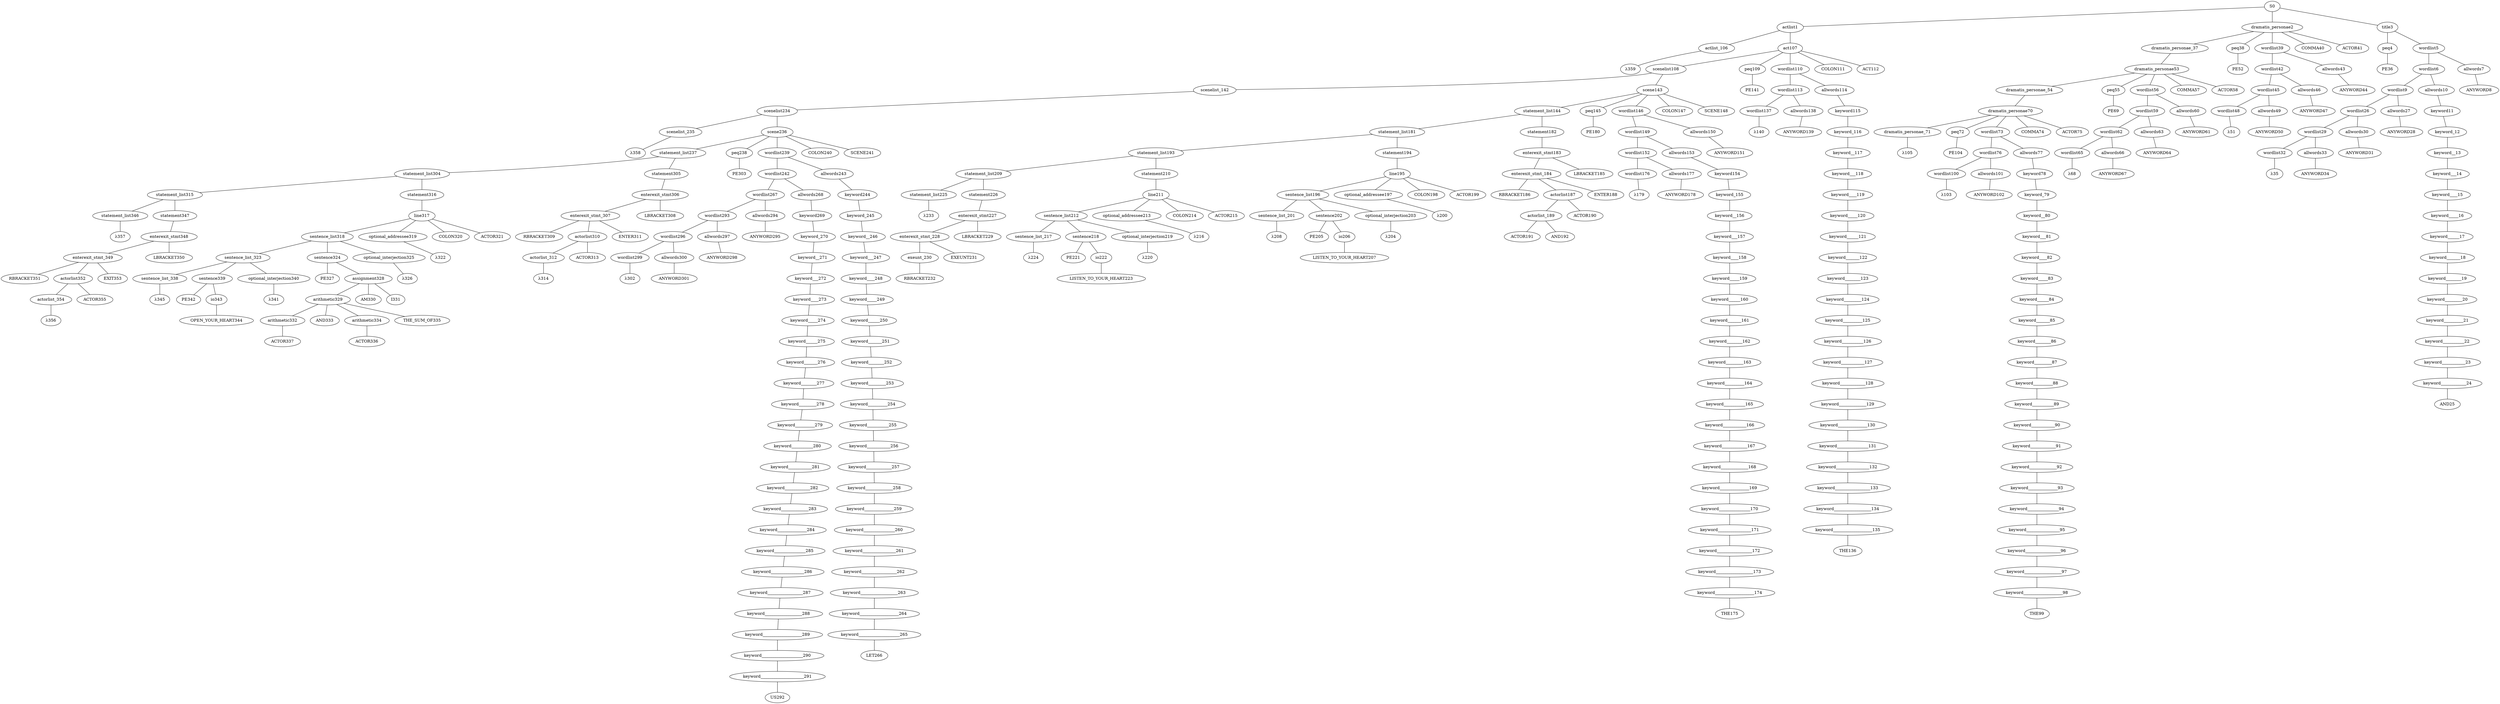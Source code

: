 strict graph {
	S0 -- actlist1
	S0 -- dramatis_personae2
	S0 -- title3

	title3 -- peq4
	title3 -- wordlist5

	wordlist5 -- wordlist6
	wordlist5 -- allwords7

	allwords7 -- ANYWORD8


	wordlist6 -- wordlist9
	wordlist6 -- allwords10

	allwords10 -- keyword11

	keyword11 -- keyword_12

	keyword_12 -- keyword__13

	keyword__13 -- keyword___14

	keyword___14 -- keyword____15

	keyword____15 -- keyword_____16

	keyword_____16 -- keyword______17

	keyword______17 -- keyword_______18

	keyword_______18 -- keyword________19

	keyword________19 -- keyword_________20

	keyword_________20 -- keyword__________21

	keyword__________21 -- keyword___________22

	keyword___________22 -- keyword____________23

	keyword____________23 -- keyword_____________24

	keyword_____________24 -- AND25


	wordlist9 -- wordlist26
	wordlist9 -- allwords27

	allwords27 -- ANYWORD28


	wordlist26 -- wordlist29
	wordlist26 -- allwords30

	allwords30 -- ANYWORD31


	wordlist29 -- wordlist32
	wordlist29 -- allwords33

	allwords33 -- ANYWORD34


	wordlist32 -- λ35

	peq4 -- PE36


	dramatis_personae2 -- dramatis_personae_37
	dramatis_personae2 -- peq38
	dramatis_personae2 -- wordlist39
	dramatis_personae2 -- COMMA40
	dramatis_personae2 -- ACTOR41



	wordlist39 -- wordlist42
	wordlist39 -- allwords43

	allwords43 -- ANYWORD44


	wordlist42 -- wordlist45
	wordlist42 -- allwords46

	allwords46 -- ANYWORD47


	wordlist45 -- wordlist48
	wordlist45 -- allwords49

	allwords49 -- ANYWORD50


	wordlist48 -- λ51

	peq38 -- PE52


	dramatis_personae_37 -- dramatis_personae53

	dramatis_personae53 -- dramatis_personae_54
	dramatis_personae53 -- peq55
	dramatis_personae53 -- wordlist56
	dramatis_personae53 -- COMMA57
	dramatis_personae53 -- ACTOR58



	wordlist56 -- wordlist59
	wordlist56 -- allwords60

	allwords60 -- ANYWORD61


	wordlist59 -- wordlist62
	wordlist59 -- allwords63

	allwords63 -- ANYWORD64


	wordlist62 -- wordlist65
	wordlist62 -- allwords66

	allwords66 -- ANYWORD67


	wordlist65 -- λ68

	peq55 -- PE69


	dramatis_personae_54 -- dramatis_personae70

	dramatis_personae70 -- dramatis_personae_71
	dramatis_personae70 -- peq72
	dramatis_personae70 -- wordlist73
	dramatis_personae70 -- COMMA74
	dramatis_personae70 -- ACTOR75



	wordlist73 -- wordlist76
	wordlist73 -- allwords77

	allwords77 -- keyword78

	keyword78 -- keyword_79

	keyword_79 -- keyword__80

	keyword__80 -- keyword___81

	keyword___81 -- keyword____82

	keyword____82 -- keyword_____83

	keyword_____83 -- keyword______84

	keyword______84 -- keyword_______85

	keyword_______85 -- keyword________86

	keyword________86 -- keyword_________87

	keyword_________87 -- keyword__________88

	keyword__________88 -- keyword___________89

	keyword___________89 -- keyword____________90

	keyword____________90 -- keyword_____________91

	keyword_____________91 -- keyword______________92

	keyword______________92 -- keyword_______________93

	keyword_______________93 -- keyword________________94

	keyword________________94 -- keyword_________________95

	keyword_________________95 -- keyword__________________96

	keyword__________________96 -- keyword___________________97

	keyword___________________97 -- keyword____________________98

	keyword____________________98 -- THE99


	wordlist76 -- wordlist100
	wordlist76 -- allwords101

	allwords101 -- ANYWORD102


	wordlist100 -- λ103

	peq72 -- PE104


	dramatis_personae_71 -- λ105

	actlist1 -- actlist_106
	actlist1 -- act107

	act107 -- scenelist108
	act107 -- peq109
	act107 -- wordlist110
	act107 -- COLON111
	act107 -- ACT112



	wordlist110 -- wordlist113
	wordlist110 -- allwords114

	allwords114 -- keyword115

	keyword115 -- keyword_116

	keyword_116 -- keyword__117

	keyword__117 -- keyword___118

	keyword___118 -- keyword____119

	keyword____119 -- keyword_____120

	keyword_____120 -- keyword______121

	keyword______121 -- keyword_______122

	keyword_______122 -- keyword________123

	keyword________123 -- keyword_________124

	keyword_________124 -- keyword__________125

	keyword__________125 -- keyword___________126

	keyword___________126 -- keyword____________127

	keyword____________127 -- keyword_____________128

	keyword_____________128 -- keyword______________129

	keyword______________129 -- keyword_______________130

	keyword_______________130 -- keyword________________131

	keyword________________131 -- keyword_________________132

	keyword_________________132 -- keyword__________________133

	keyword__________________133 -- keyword___________________134

	keyword___________________134 -- keyword____________________135

	keyword____________________135 -- THE136


	wordlist113 -- wordlist137
	wordlist113 -- allwords138

	allwords138 -- ANYWORD139


	wordlist137 -- λ140

	peq109 -- PE141


	scenelist108 -- scenelist_142
	scenelist108 -- scene143

	scene143 -- statement_list144
	scene143 -- peq145
	scene143 -- wordlist146
	scene143 -- COLON147
	scene143 -- SCENE148



	wordlist146 -- wordlist149
	wordlist146 -- allwords150

	allwords150 -- ANYWORD151


	wordlist149 -- wordlist152
	wordlist149 -- allwords153

	allwords153 -- keyword154

	keyword154 -- keyword_155

	keyword_155 -- keyword__156

	keyword__156 -- keyword___157

	keyword___157 -- keyword____158

	keyword____158 -- keyword_____159

	keyword_____159 -- keyword______160

	keyword______160 -- keyword_______161

	keyword_______161 -- keyword________162

	keyword________162 -- keyword_________163

	keyword_________163 -- keyword__________164

	keyword__________164 -- keyword___________165

	keyword___________165 -- keyword____________166

	keyword____________166 -- keyword_____________167

	keyword_____________167 -- keyword______________168

	keyword______________168 -- keyword_______________169

	keyword_______________169 -- keyword________________170

	keyword________________170 -- keyword_________________171

	keyword_________________171 -- keyword__________________172

	keyword__________________172 -- keyword___________________173

	keyword___________________173 -- keyword____________________174

	keyword____________________174 -- THE175


	wordlist152 -- wordlist176
	wordlist152 -- allwords177

	allwords177 -- ANYWORD178


	wordlist176 -- λ179

	peq145 -- PE180


	statement_list144 -- statement_list181
	statement_list144 -- statement182

	statement182 -- enterexit_stmt183

	enterexit_stmt183 -- enterexit_stmt_184
	enterexit_stmt183 -- LBRACKET185


	enterexit_stmt_184 -- RBRACKET186
	enterexit_stmt_184 -- actorlist187
	enterexit_stmt_184 -- ENTER188


	actorlist187 -- actorlist_189
	actorlist187 -- ACTOR190


	actorlist_189 -- ACTOR191
	actorlist_189 -- AND192




	statement_list181 -- statement_list193
	statement_list181 -- statement194

	statement194 -- line195

	line195 -- sentence_list196
	line195 -- optional_addressee197
	line195 -- COLON198
	line195 -- ACTOR199



	optional_addressee197 -- λ200

	sentence_list196 -- sentence_list_201
	sentence_list196 -- sentence202
	sentence_list196 -- optional_interjection203

	optional_interjection203 -- λ204

	sentence202 -- PE205
	sentence202 -- io206

	io206 -- LISTEN_TO_YOUR_HEART207



	sentence_list_201 -- λ208

	statement_list193 -- statement_list209
	statement_list193 -- statement210

	statement210 -- line211

	line211 -- sentence_list212
	line211 -- optional_addressee213
	line211 -- COLON214
	line211 -- ACTOR215



	optional_addressee213 -- λ216

	sentence_list212 -- sentence_list_217
	sentence_list212 -- sentence218
	sentence_list212 -- optional_interjection219

	optional_interjection219 -- λ220

	sentence218 -- PE221
	sentence218 -- io222

	io222 -- LISTEN_TO_YOUR_HEART223



	sentence_list_217 -- λ224

	statement_list209 -- statement_list225
	statement_list209 -- statement226

	statement226 -- enterexit_stmt227

	enterexit_stmt227 -- enterexit_stmt_228
	enterexit_stmt227 -- LBRACKET229


	enterexit_stmt_228 -- exeunt_230
	enterexit_stmt_228 -- EXEUNT231


	exeunt_230 -- RBRACKET232


	statement_list225 -- λ233

	scenelist_142 -- scenelist234

	scenelist234 -- scenelist_235
	scenelist234 -- scene236

	scene236 -- statement_list237
	scene236 -- peq238
	scene236 -- wordlist239
	scene236 -- COLON240
	scene236 -- SCENE241



	wordlist239 -- wordlist242
	wordlist239 -- allwords243

	allwords243 -- keyword244

	keyword244 -- keyword_245

	keyword_245 -- keyword__246

	keyword__246 -- keyword___247

	keyword___247 -- keyword____248

	keyword____248 -- keyword_____249

	keyword_____249 -- keyword______250

	keyword______250 -- keyword_______251

	keyword_______251 -- keyword________252

	keyword________252 -- keyword_________253

	keyword_________253 -- keyword__________254

	keyword__________254 -- keyword___________255

	keyword___________255 -- keyword____________256

	keyword____________256 -- keyword_____________257

	keyword_____________257 -- keyword______________258

	keyword______________258 -- keyword_______________259

	keyword_______________259 -- keyword________________260

	keyword________________260 -- keyword_________________261

	keyword_________________261 -- keyword__________________262

	keyword__________________262 -- keyword___________________263

	keyword___________________263 -- keyword____________________264

	keyword____________________264 -- keyword_____________________265

	keyword_____________________265 -- LET266


	wordlist242 -- wordlist267
	wordlist242 -- allwords268

	allwords268 -- keyword269

	keyword269 -- keyword_270

	keyword_270 -- keyword__271

	keyword__271 -- keyword___272

	keyword___272 -- keyword____273

	keyword____273 -- keyword_____274

	keyword_____274 -- keyword______275

	keyword______275 -- keyword_______276

	keyword_______276 -- keyword________277

	keyword________277 -- keyword_________278

	keyword_________278 -- keyword__________279

	keyword__________279 -- keyword___________280

	keyword___________280 -- keyword____________281

	keyword____________281 -- keyword_____________282

	keyword_____________282 -- keyword______________283

	keyword______________283 -- keyword_______________284

	keyword_______________284 -- keyword________________285

	keyword________________285 -- keyword_________________286

	keyword_________________286 -- keyword__________________287

	keyword__________________287 -- keyword___________________288

	keyword___________________288 -- keyword____________________289

	keyword____________________289 -- keyword_____________________290

	keyword_____________________290 -- keyword______________________291

	keyword______________________291 -- US292


	wordlist267 -- wordlist293
	wordlist267 -- allwords294

	allwords294 -- ANYWORD295


	wordlist293 -- wordlist296
	wordlist293 -- allwords297

	allwords297 -- ANYWORD298


	wordlist296 -- wordlist299
	wordlist296 -- allwords300

	allwords300 -- ANYWORD301


	wordlist299 -- λ302

	peq238 -- PE303


	statement_list237 -- statement_list304
	statement_list237 -- statement305

	statement305 -- enterexit_stmt306

	enterexit_stmt306 -- enterexit_stmt_307
	enterexit_stmt306 -- LBRACKET308


	enterexit_stmt_307 -- RBRACKET309
	enterexit_stmt_307 -- actorlist310
	enterexit_stmt_307 -- ENTER311


	actorlist310 -- actorlist_312
	actorlist310 -- ACTOR313


	actorlist_312 -- λ314


	statement_list304 -- statement_list315
	statement_list304 -- statement316

	statement316 -- line317

	line317 -- sentence_list318
	line317 -- optional_addressee319
	line317 -- COLON320
	line317 -- ACTOR321



	optional_addressee319 -- λ322

	sentence_list318 -- sentence_list_323
	sentence_list318 -- sentence324
	sentence_list318 -- optional_interjection325

	optional_interjection325 -- λ326

	sentence324 -- PE327
	sentence324 -- assignment328

	assignment328 -- arithmetic329
	assignment328 -- AM330
	assignment328 -- I331



	arithmetic329 -- arithmetic332
	arithmetic329 -- AND333
	arithmetic329 -- arithmetic334
	arithmetic329 -- THE_SUM_OF335


	arithmetic334 -- ACTOR336



	arithmetic332 -- ACTOR337



	sentence_list_323 -- sentence_list_338
	sentence_list_323 -- sentence339
	sentence_list_323 -- optional_interjection340

	optional_interjection340 -- λ341

	sentence339 -- PE342
	sentence339 -- io343

	io343 -- OPEN_YOUR_HEART344



	sentence_list_338 -- λ345

	statement_list315 -- statement_list346
	statement_list315 -- statement347

	statement347 -- enterexit_stmt348

	enterexit_stmt348 -- enterexit_stmt_349
	enterexit_stmt348 -- LBRACKET350


	enterexit_stmt_349 -- RBRACKET351
	enterexit_stmt_349 -- actorlist352
	enterexit_stmt_349 -- EXIT353


	actorlist352 -- actorlist_354
	actorlist352 -- ACTOR355


	actorlist_354 -- λ356


	statement_list346 -- λ357

	scenelist_235 -- λ358

	actlist_106 -- λ359


}